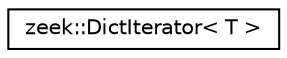 digraph "Graphical Class Hierarchy"
{
 // LATEX_PDF_SIZE
  edge [fontname="Helvetica",fontsize="10",labelfontname="Helvetica",labelfontsize="10"];
  node [fontname="Helvetica",fontsize="10",shape=record];
  rankdir="LR";
  Node0 [label="zeek::DictIterator\< T \>",height=0.2,width=0.4,color="black", fillcolor="white", style="filled",URL="$db/de2/classzeek_1_1DictIterator.html",tooltip=" "];
}
